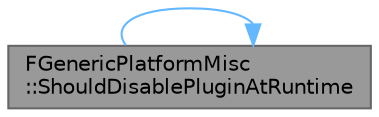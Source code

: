 digraph "FGenericPlatformMisc::ShouldDisablePluginAtRuntime"
{
 // INTERACTIVE_SVG=YES
 // LATEX_PDF_SIZE
  bgcolor="transparent";
  edge [fontname=Helvetica,fontsize=10,labelfontname=Helvetica,labelfontsize=10];
  node [fontname=Helvetica,fontsize=10,shape=box,height=0.2,width=0.4];
  rankdir="LR";
  Node1 [id="Node000001",label="FGenericPlatformMisc\l::ShouldDisablePluginAtRuntime",height=0.2,width=0.4,color="gray40", fillcolor="grey60", style="filled", fontcolor="black",tooltip="Allows platform at runtime to disable unsupported plugins."];
  Node1 -> Node1 [id="edge1_Node000001_Node000001",color="steelblue1",style="solid",tooltip=" "];
}
